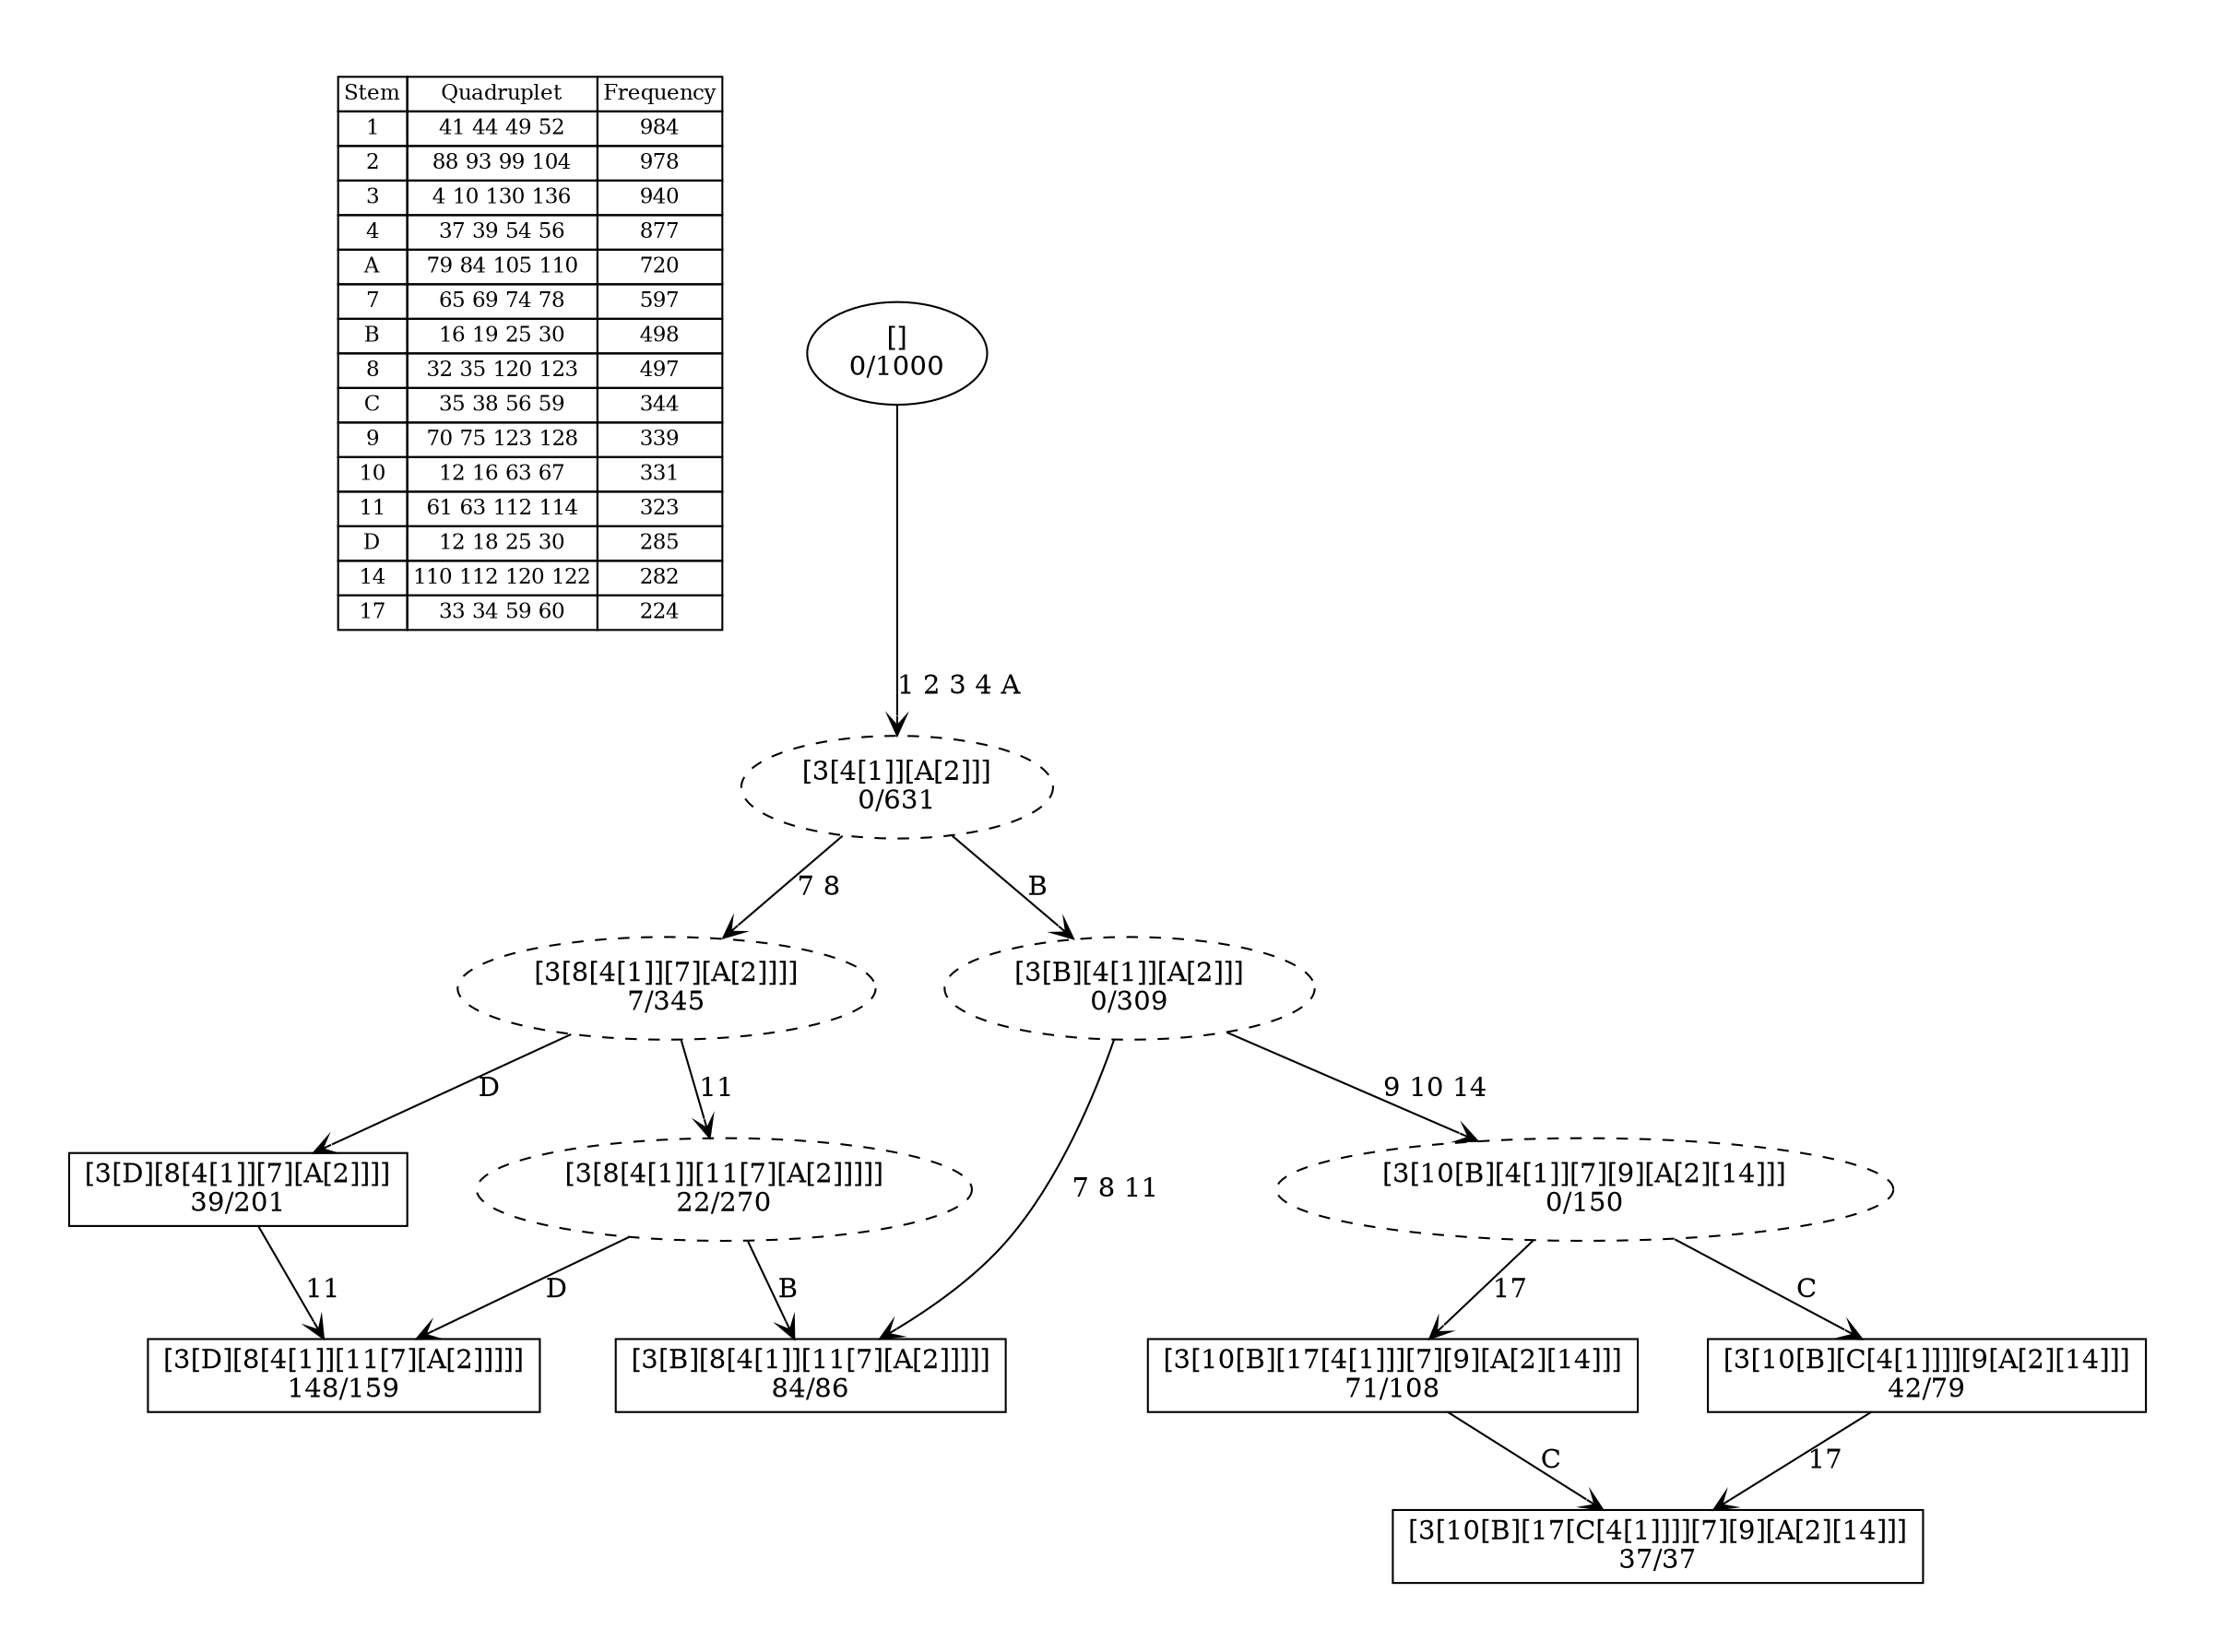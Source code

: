 digraph G {
	pad = 0.5;
	nodesep = 0.5;
"legend" [label = < <table border="0" cellborder="1" cellspacing="0"><tr><td>Stem</td><td>Quadruplet</td><td>Frequency</td></tr>
<tr><td>1</td><td>41 44 49 52</td><td>984</td></tr>
<tr><td>2</td><td>88 93 99 104</td><td>978</td></tr>
<tr><td>3</td><td>4 10 130 136</td><td>940</td></tr>
<tr><td>4</td><td>37 39 54 56</td><td>877</td></tr>
<tr><td>A</td><td>79 84 105 110</td><td>720</td></tr>
<tr><td>7</td><td>65 69 74 78</td><td>597</td></tr>
<tr><td>B</td><td>16 19 25 30</td><td>498</td></tr>
<tr><td>8</td><td>32 35 120 123</td><td>497</td></tr>
<tr><td>C</td><td>35 38 56 59</td><td>344</td></tr>
<tr><td>9</td><td>70 75 123 128</td><td>339</td></tr>
<tr><td>10</td><td>12 16 63 67</td><td>331</td></tr>
<tr><td>11</td><td>61 63 112 114</td><td>323</td></tr>
<tr><td>D</td><td>12 18 25 30</td><td>285</td></tr>
<tr><td>14</td><td>110 112 120 122</td><td>282</td></tr>
<tr><td>17</td><td>33 34 59 60</td><td>224</td></tr>
</table>>, shape = plaintext, fontsize=11];
"1 2 3 4 A 7 8 11 D " [shape = box];
"1 2 3 4 A 7 B 8 11 " [shape = box];
"1 2 3 4 A B 9 10 14 17 " [shape = box];
"1 2 3 4 A B C 9 10 14 " [shape = box];
"1 2 3 4 A 7 8 D " [shape = box];
"1 2 3 4 A B C 9 10 14 17 " [shape = box];
"1 2 3 4 A 7 8 11 " [style = dashed];
"1 2 3 4 A " [style = dashed];
"1 2 3 4 A B " [style = dashed];
"1 2 3 4 A 7 8 " [style = dashed];
"1 2 3 4 A B 9 10 14 " [style = dashed];
"1 2 3 4 A 7 8 11 D " [label = "[3[D][8[4[1]][11[7][A[2]]]]]\n148/159"];
"1 2 3 4 A 7 B 8 11 " [label = "[3[B][8[4[1]][11[7][A[2]]]]]\n84/86"];
"1 2 3 4 A B 9 10 14 17 " [label = "[3[10[B][17[4[1]]][7][9][A[2][14]]]\n71/108"];
"1 2 3 4 A B C 9 10 14 " [label = "[3[10[B][C[4[1]]]][9[A[2][14]]]\n42/79"];
"1 2 3 4 A 7 8 D " [label = "[3[D][8[4[1]][7][A[2]]]]\n39/201"];
"1 2 3 4 A B C 9 10 14 17 " [label = "[3[10[B][17[C[4[1]]]][7][9][A[2][14]]]\n37/37"];
"1 2 3 4 A 7 8 11 " [label = "[3[8[4[1]][11[7][A[2]]]]]\n22/270"];
"1 2 3 4 A " [label = "[3[4[1]][A[2]]]\n0/631"];
"1 2 3 4 A B " [label = "[3[B][4[1]][A[2]]]\n0/309"];
"1 2 3 4 A 7 8 " [label = "[3[8[4[1]][7][A[2]]]]\n7/345"];
"1 2 3 4 A B 9 10 14 " [label = "[3[10[B][4[1]][7][9][A[2][14]]]\n0/150"];
"" [label = "[]\n0/1000"];
"1 2 3 4 A B 9 10 14 17 " -> "1 2 3 4 A B C 9 10 14 17 " [label = "C ", arrowhead = vee];
"1 2 3 4 A B C 9 10 14 " -> "1 2 3 4 A B C 9 10 14 17 " [label = "17 ", arrowhead = vee];
"1 2 3 4 A 7 8 D " -> "1 2 3 4 A 7 8 11 D " [label = "11 ", arrowhead = vee];
"1 2 3 4 A 7 8 11 " -> "1 2 3 4 A 7 8 11 D " [label = "D ", arrowhead = vee];
"1 2 3 4 A 7 8 11 " -> "1 2 3 4 A 7 B 8 11 " [label = "B ", arrowhead = vee];
"1 2 3 4 A " -> "1 2 3 4 A B " [label = "B ", arrowhead = vee];
"1 2 3 4 A " -> "1 2 3 4 A 7 8 " [label = "7 8 ", arrowhead = vee];
"1 2 3 4 A B " -> "1 2 3 4 A 7 B 8 11 " [label = "7 8 11 ", arrowhead = vee];
"1 2 3 4 A B " -> "1 2 3 4 A B 9 10 14 " [label = "9 10 14 ", arrowhead = vee];
"1 2 3 4 A 7 8 " -> "1 2 3 4 A 7 8 D " [label = "D ", arrowhead = vee];
"1 2 3 4 A 7 8 " -> "1 2 3 4 A 7 8 11 " [label = "11 ", arrowhead = vee];
"1 2 3 4 A B 9 10 14 " -> "1 2 3 4 A B 9 10 14 17 " [label = "17 ", arrowhead = vee];
"1 2 3 4 A B 9 10 14 " -> "1 2 3 4 A B C 9 10 14 " [label = "C ", arrowhead = vee];
"" -> "1 2 3 4 A " [label = "1 2 3 4 A ", arrowhead = vee];
}